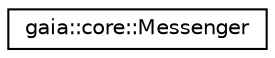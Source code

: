 digraph G
{
  edge [fontname="Helvetica",fontsize="10",labelfontname="Helvetica",labelfontsize="10"];
  node [fontname="Helvetica",fontsize="10",shape=record];
  rankdir=LR;
  Node1 [label="gaia::core::Messenger",height=0.2,width=0.4,color="black", fillcolor="white", style="filled",URL="$d2/d28/classgaia_1_1core_1_1_messenger.html",tooltip="Reference to a Handler, which others can use to send messages to it."];
}
